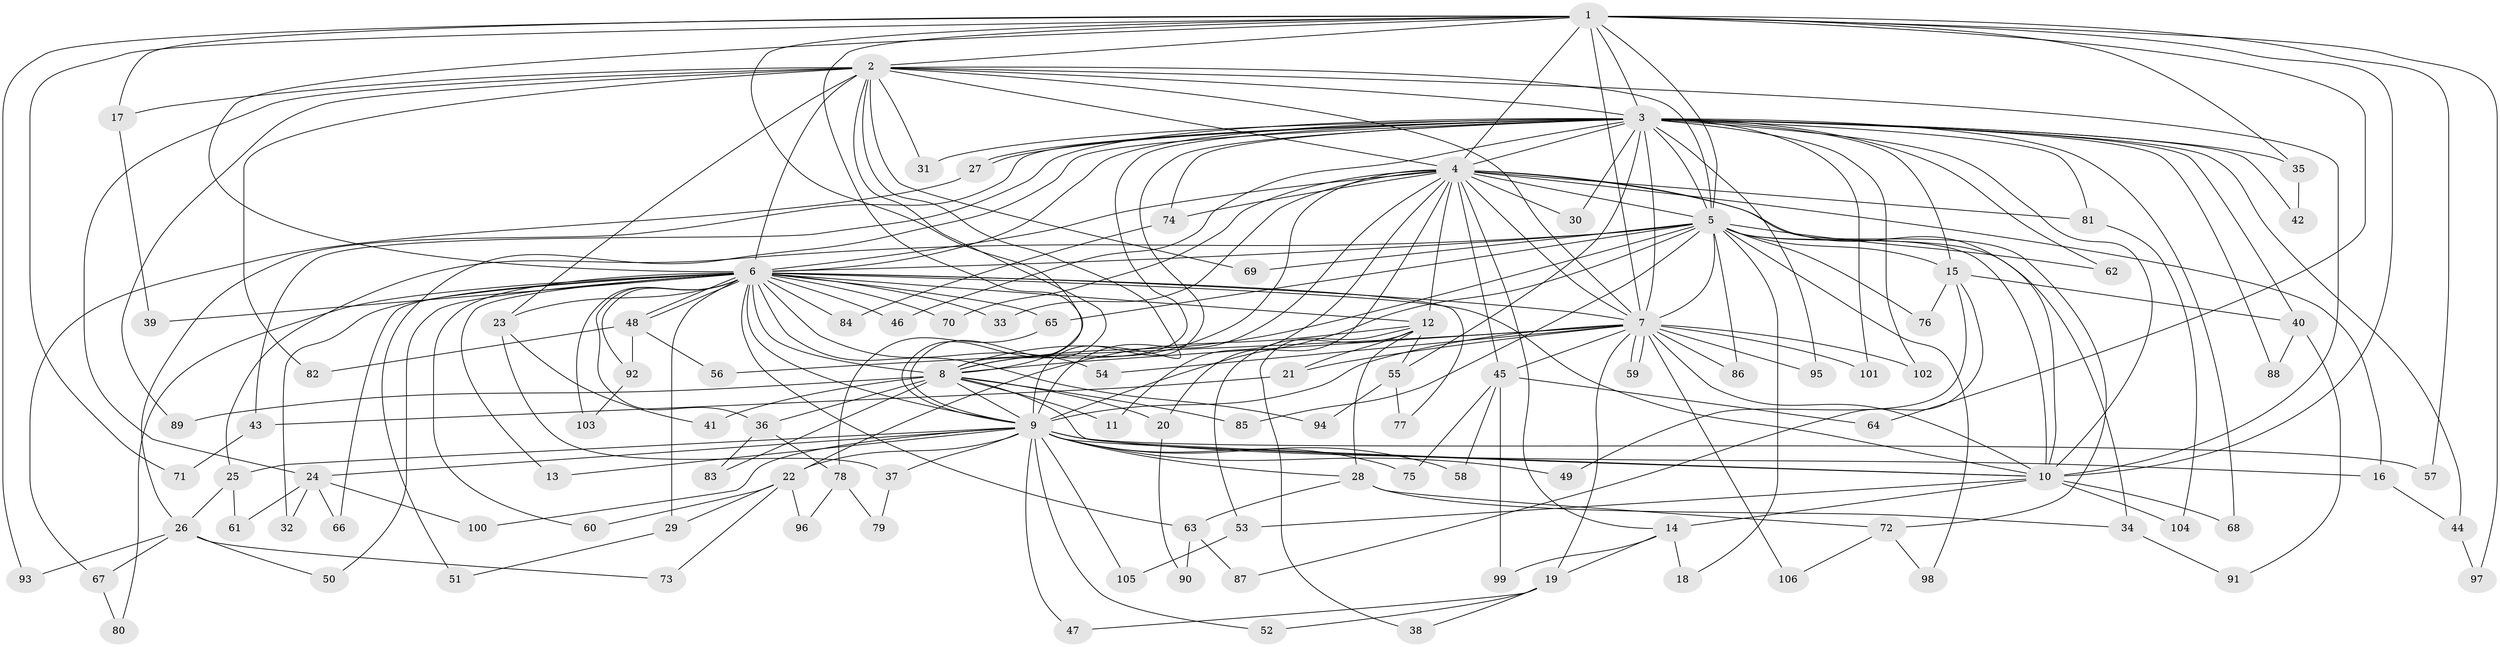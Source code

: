 // Generated by graph-tools (version 1.1) at 2025/10/02/27/25 16:10:57]
// undirected, 106 vertices, 237 edges
graph export_dot {
graph [start="1"]
  node [color=gray90,style=filled];
  1;
  2;
  3;
  4;
  5;
  6;
  7;
  8;
  9;
  10;
  11;
  12;
  13;
  14;
  15;
  16;
  17;
  18;
  19;
  20;
  21;
  22;
  23;
  24;
  25;
  26;
  27;
  28;
  29;
  30;
  31;
  32;
  33;
  34;
  35;
  36;
  37;
  38;
  39;
  40;
  41;
  42;
  43;
  44;
  45;
  46;
  47;
  48;
  49;
  50;
  51;
  52;
  53;
  54;
  55;
  56;
  57;
  58;
  59;
  60;
  61;
  62;
  63;
  64;
  65;
  66;
  67;
  68;
  69;
  70;
  71;
  72;
  73;
  74;
  75;
  76;
  77;
  78;
  79;
  80;
  81;
  82;
  83;
  84;
  85;
  86;
  87;
  88;
  89;
  90;
  91;
  92;
  93;
  94;
  95;
  96;
  97;
  98;
  99;
  100;
  101;
  102;
  103;
  104;
  105;
  106;
  1 -- 2;
  1 -- 3;
  1 -- 4;
  1 -- 5;
  1 -- 6;
  1 -- 7;
  1 -- 8;
  1 -- 9;
  1 -- 10;
  1 -- 17;
  1 -- 35;
  1 -- 57;
  1 -- 64;
  1 -- 71;
  1 -- 93;
  1 -- 97;
  2 -- 3;
  2 -- 4;
  2 -- 5;
  2 -- 6;
  2 -- 7;
  2 -- 8;
  2 -- 9;
  2 -- 10;
  2 -- 17;
  2 -- 23;
  2 -- 24;
  2 -- 31;
  2 -- 69;
  2 -- 82;
  2 -- 89;
  3 -- 4;
  3 -- 5;
  3 -- 6;
  3 -- 7;
  3 -- 8;
  3 -- 9;
  3 -- 10;
  3 -- 15;
  3 -- 26;
  3 -- 27;
  3 -- 27;
  3 -- 30;
  3 -- 31;
  3 -- 35;
  3 -- 40;
  3 -- 42;
  3 -- 43;
  3 -- 44;
  3 -- 46;
  3 -- 51;
  3 -- 55;
  3 -- 62;
  3 -- 68;
  3 -- 74;
  3 -- 81;
  3 -- 88;
  3 -- 95;
  3 -- 101;
  3 -- 102;
  4 -- 5;
  4 -- 6;
  4 -- 7;
  4 -- 8;
  4 -- 9;
  4 -- 10;
  4 -- 11;
  4 -- 12;
  4 -- 14;
  4 -- 16;
  4 -- 20;
  4 -- 30;
  4 -- 33;
  4 -- 45;
  4 -- 70;
  4 -- 72;
  4 -- 74;
  4 -- 81;
  5 -- 6;
  5 -- 7;
  5 -- 8;
  5 -- 9;
  5 -- 10;
  5 -- 15;
  5 -- 18;
  5 -- 25;
  5 -- 34;
  5 -- 62;
  5 -- 65;
  5 -- 69;
  5 -- 76;
  5 -- 85;
  5 -- 86;
  5 -- 98;
  6 -- 7;
  6 -- 8;
  6 -- 9;
  6 -- 10;
  6 -- 12;
  6 -- 13;
  6 -- 23;
  6 -- 29;
  6 -- 32;
  6 -- 33;
  6 -- 36;
  6 -- 39;
  6 -- 46;
  6 -- 48;
  6 -- 48;
  6 -- 50;
  6 -- 54;
  6 -- 60;
  6 -- 63;
  6 -- 65;
  6 -- 66;
  6 -- 70;
  6 -- 77;
  6 -- 80;
  6 -- 84;
  6 -- 92;
  6 -- 94;
  6 -- 103;
  7 -- 8;
  7 -- 9;
  7 -- 10;
  7 -- 19;
  7 -- 21;
  7 -- 45;
  7 -- 54;
  7 -- 56;
  7 -- 59;
  7 -- 59;
  7 -- 86;
  7 -- 95;
  7 -- 101;
  7 -- 102;
  7 -- 106;
  8 -- 9;
  8 -- 10;
  8 -- 11;
  8 -- 20;
  8 -- 36;
  8 -- 41;
  8 -- 83;
  8 -- 85;
  8 -- 89;
  9 -- 10;
  9 -- 13;
  9 -- 16;
  9 -- 22;
  9 -- 24;
  9 -- 25;
  9 -- 28;
  9 -- 37;
  9 -- 47;
  9 -- 49;
  9 -- 52;
  9 -- 57;
  9 -- 58;
  9 -- 75;
  9 -- 100;
  9 -- 105;
  10 -- 14;
  10 -- 53;
  10 -- 68;
  10 -- 104;
  12 -- 21;
  12 -- 22;
  12 -- 28;
  12 -- 38;
  12 -- 53;
  12 -- 55;
  14 -- 18;
  14 -- 19;
  14 -- 99;
  15 -- 40;
  15 -- 49;
  15 -- 76;
  15 -- 87;
  16 -- 44;
  17 -- 39;
  19 -- 38;
  19 -- 47;
  19 -- 52;
  20 -- 90;
  21 -- 43;
  22 -- 29;
  22 -- 60;
  22 -- 73;
  22 -- 96;
  23 -- 37;
  23 -- 41;
  24 -- 32;
  24 -- 61;
  24 -- 66;
  24 -- 100;
  25 -- 26;
  25 -- 61;
  26 -- 50;
  26 -- 67;
  26 -- 73;
  26 -- 93;
  27 -- 67;
  28 -- 34;
  28 -- 63;
  28 -- 72;
  29 -- 51;
  34 -- 91;
  35 -- 42;
  36 -- 78;
  36 -- 83;
  37 -- 79;
  40 -- 88;
  40 -- 91;
  43 -- 71;
  44 -- 97;
  45 -- 58;
  45 -- 64;
  45 -- 75;
  45 -- 99;
  48 -- 56;
  48 -- 82;
  48 -- 92;
  53 -- 105;
  55 -- 77;
  55 -- 94;
  63 -- 87;
  63 -- 90;
  65 -- 78;
  67 -- 80;
  72 -- 98;
  72 -- 106;
  74 -- 84;
  78 -- 79;
  78 -- 96;
  81 -- 104;
  92 -- 103;
}
